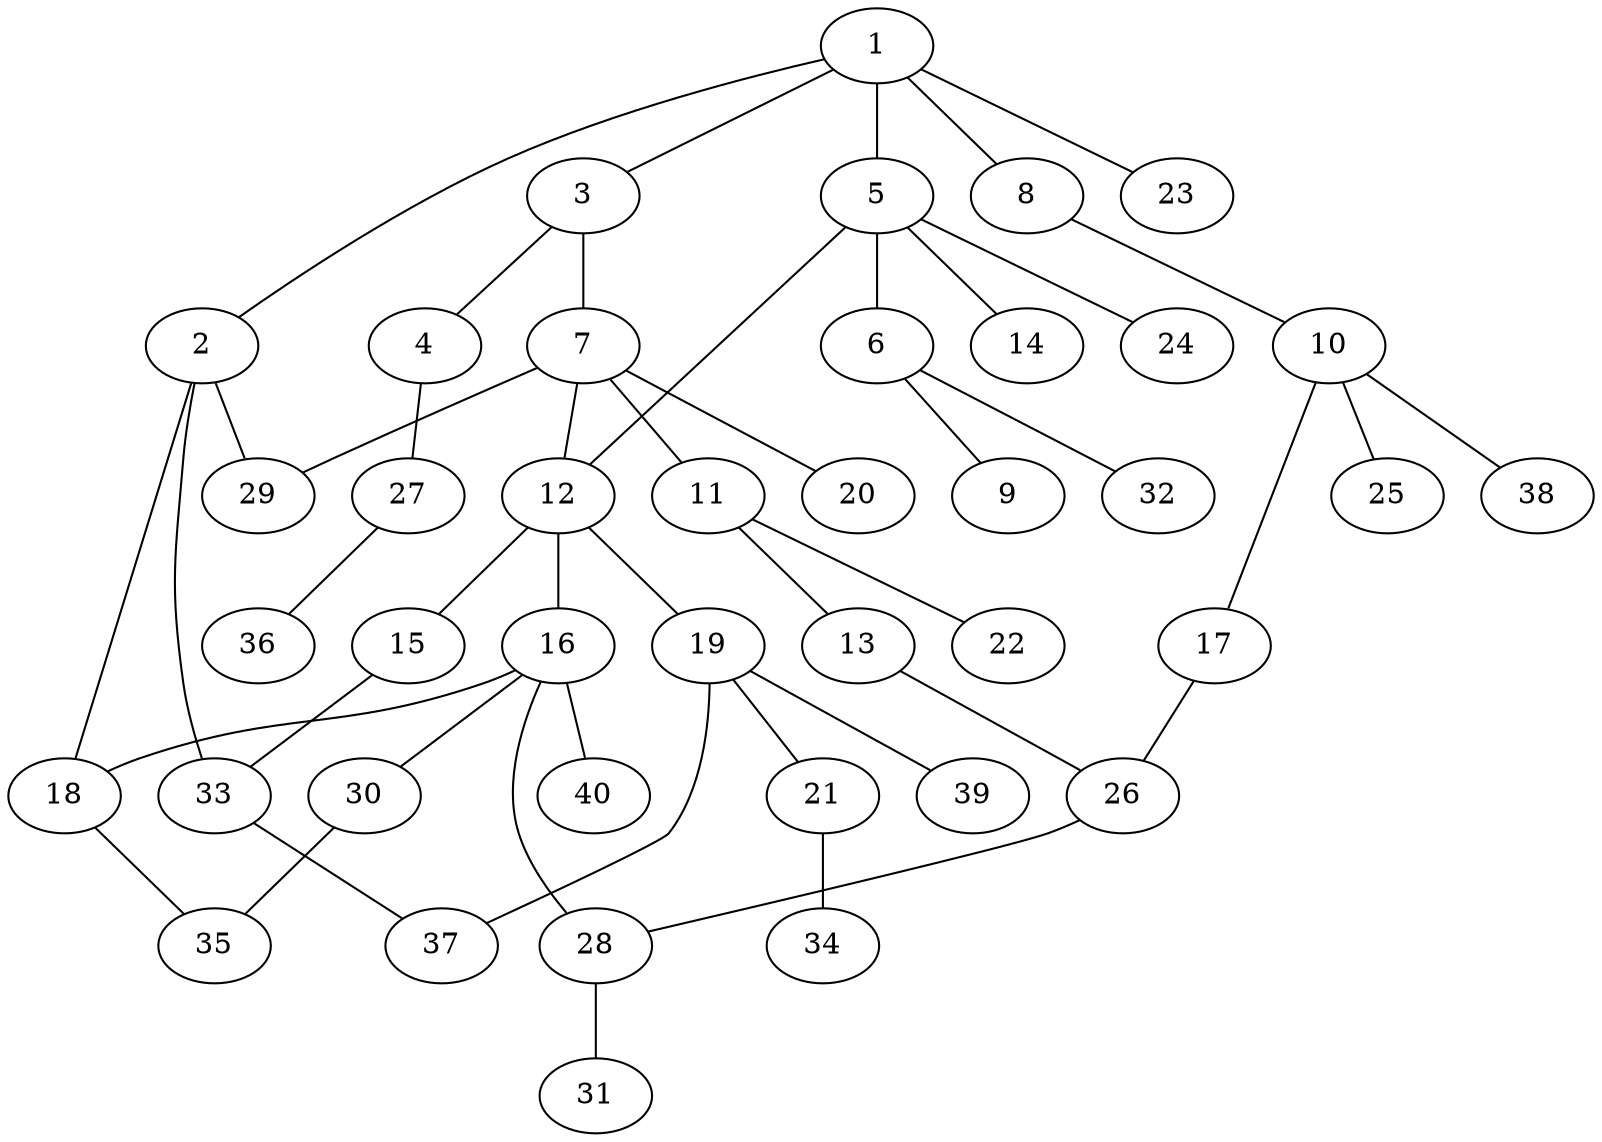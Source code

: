 graph graphname {1--2
1--3
1--5
1--8
1--23
2--18
2--29
2--33
3--4
3--7
4--27
5--6
5--12
5--14
5--24
6--9
6--32
7--11
7--12
7--20
7--29
8--10
10--17
10--25
10--38
11--13
11--22
12--15
12--16
12--19
13--26
15--33
16--18
16--28
16--30
16--40
17--26
18--35
19--21
19--37
19--39
21--34
26--28
27--36
28--31
30--35
33--37
}